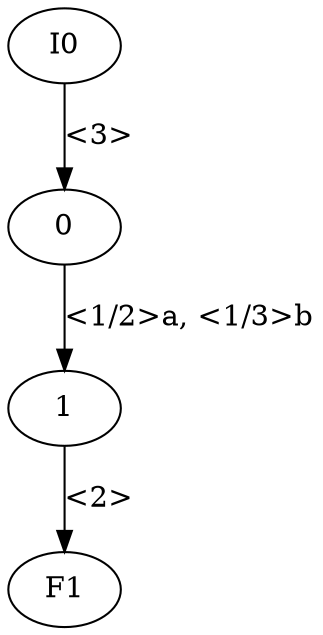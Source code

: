 digraph
{
  vcsn_context = "lal(abc), q"
  0 -> 1 [label = "<1/2>a, <1/3>b"]
  1 -> F1 [label = "<2>"]
  I0 -> 0 [label = "<3>"]
}
